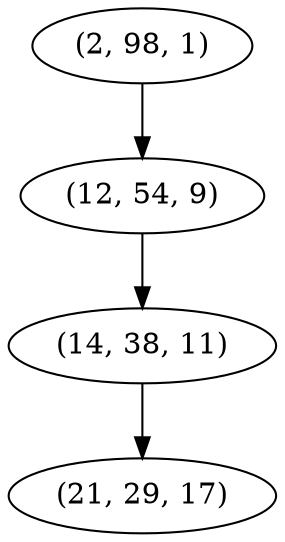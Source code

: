 digraph tree {
    "(2, 98, 1)";
    "(12, 54, 9)";
    "(14, 38, 11)";
    "(21, 29, 17)";
    "(2, 98, 1)" -> "(12, 54, 9)";
    "(12, 54, 9)" -> "(14, 38, 11)";
    "(14, 38, 11)" -> "(21, 29, 17)";
}
